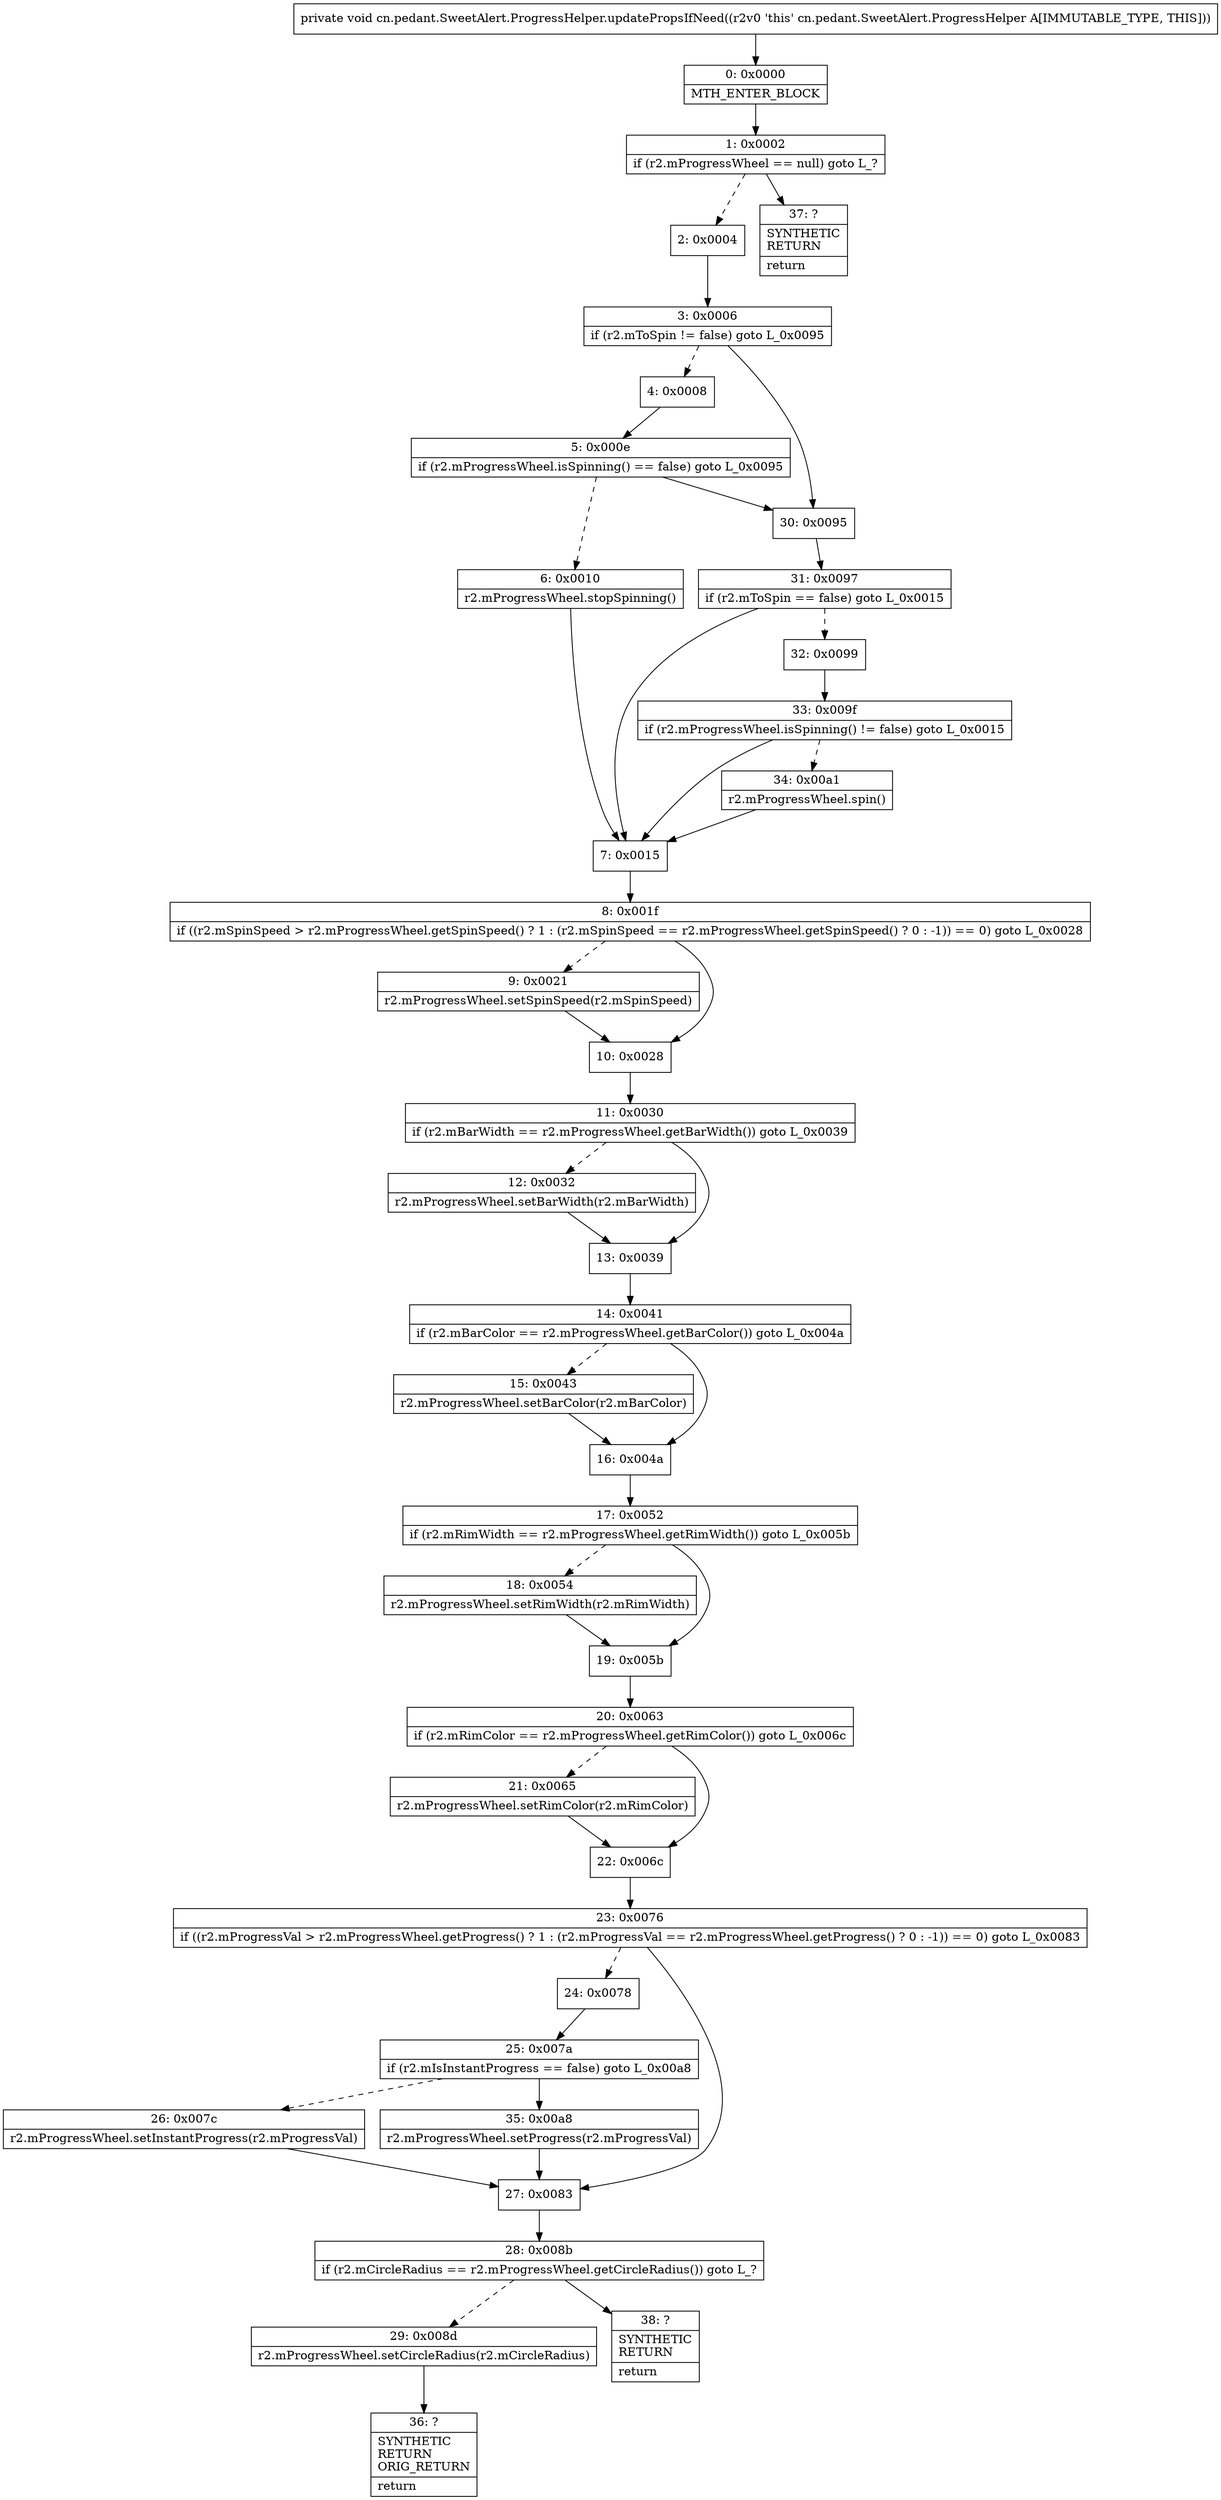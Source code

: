 digraph "CFG forcn.pedant.SweetAlert.ProgressHelper.updatePropsIfNeed()V" {
Node_0 [shape=record,label="{0\:\ 0x0000|MTH_ENTER_BLOCK\l}"];
Node_1 [shape=record,label="{1\:\ 0x0002|if (r2.mProgressWheel == null) goto L_?\l}"];
Node_2 [shape=record,label="{2\:\ 0x0004}"];
Node_3 [shape=record,label="{3\:\ 0x0006|if (r2.mToSpin != false) goto L_0x0095\l}"];
Node_4 [shape=record,label="{4\:\ 0x0008}"];
Node_5 [shape=record,label="{5\:\ 0x000e|if (r2.mProgressWheel.isSpinning() == false) goto L_0x0095\l}"];
Node_6 [shape=record,label="{6\:\ 0x0010|r2.mProgressWheel.stopSpinning()\l}"];
Node_7 [shape=record,label="{7\:\ 0x0015}"];
Node_8 [shape=record,label="{8\:\ 0x001f|if ((r2.mSpinSpeed \> r2.mProgressWheel.getSpinSpeed() ? 1 : (r2.mSpinSpeed == r2.mProgressWheel.getSpinSpeed() ? 0 : \-1)) == 0) goto L_0x0028\l}"];
Node_9 [shape=record,label="{9\:\ 0x0021|r2.mProgressWheel.setSpinSpeed(r2.mSpinSpeed)\l}"];
Node_10 [shape=record,label="{10\:\ 0x0028}"];
Node_11 [shape=record,label="{11\:\ 0x0030|if (r2.mBarWidth == r2.mProgressWheel.getBarWidth()) goto L_0x0039\l}"];
Node_12 [shape=record,label="{12\:\ 0x0032|r2.mProgressWheel.setBarWidth(r2.mBarWidth)\l}"];
Node_13 [shape=record,label="{13\:\ 0x0039}"];
Node_14 [shape=record,label="{14\:\ 0x0041|if (r2.mBarColor == r2.mProgressWheel.getBarColor()) goto L_0x004a\l}"];
Node_15 [shape=record,label="{15\:\ 0x0043|r2.mProgressWheel.setBarColor(r2.mBarColor)\l}"];
Node_16 [shape=record,label="{16\:\ 0x004a}"];
Node_17 [shape=record,label="{17\:\ 0x0052|if (r2.mRimWidth == r2.mProgressWheel.getRimWidth()) goto L_0x005b\l}"];
Node_18 [shape=record,label="{18\:\ 0x0054|r2.mProgressWheel.setRimWidth(r2.mRimWidth)\l}"];
Node_19 [shape=record,label="{19\:\ 0x005b}"];
Node_20 [shape=record,label="{20\:\ 0x0063|if (r2.mRimColor == r2.mProgressWheel.getRimColor()) goto L_0x006c\l}"];
Node_21 [shape=record,label="{21\:\ 0x0065|r2.mProgressWheel.setRimColor(r2.mRimColor)\l}"];
Node_22 [shape=record,label="{22\:\ 0x006c}"];
Node_23 [shape=record,label="{23\:\ 0x0076|if ((r2.mProgressVal \> r2.mProgressWheel.getProgress() ? 1 : (r2.mProgressVal == r2.mProgressWheel.getProgress() ? 0 : \-1)) == 0) goto L_0x0083\l}"];
Node_24 [shape=record,label="{24\:\ 0x0078}"];
Node_25 [shape=record,label="{25\:\ 0x007a|if (r2.mIsInstantProgress == false) goto L_0x00a8\l}"];
Node_26 [shape=record,label="{26\:\ 0x007c|r2.mProgressWheel.setInstantProgress(r2.mProgressVal)\l}"];
Node_27 [shape=record,label="{27\:\ 0x0083}"];
Node_28 [shape=record,label="{28\:\ 0x008b|if (r2.mCircleRadius == r2.mProgressWheel.getCircleRadius()) goto L_?\l}"];
Node_29 [shape=record,label="{29\:\ 0x008d|r2.mProgressWheel.setCircleRadius(r2.mCircleRadius)\l}"];
Node_30 [shape=record,label="{30\:\ 0x0095}"];
Node_31 [shape=record,label="{31\:\ 0x0097|if (r2.mToSpin == false) goto L_0x0015\l}"];
Node_32 [shape=record,label="{32\:\ 0x0099}"];
Node_33 [shape=record,label="{33\:\ 0x009f|if (r2.mProgressWheel.isSpinning() != false) goto L_0x0015\l}"];
Node_34 [shape=record,label="{34\:\ 0x00a1|r2.mProgressWheel.spin()\l}"];
Node_35 [shape=record,label="{35\:\ 0x00a8|r2.mProgressWheel.setProgress(r2.mProgressVal)\l}"];
Node_36 [shape=record,label="{36\:\ ?|SYNTHETIC\lRETURN\lORIG_RETURN\l|return\l}"];
Node_37 [shape=record,label="{37\:\ ?|SYNTHETIC\lRETURN\l|return\l}"];
Node_38 [shape=record,label="{38\:\ ?|SYNTHETIC\lRETURN\l|return\l}"];
MethodNode[shape=record,label="{private void cn.pedant.SweetAlert.ProgressHelper.updatePropsIfNeed((r2v0 'this' cn.pedant.SweetAlert.ProgressHelper A[IMMUTABLE_TYPE, THIS])) }"];
MethodNode -> Node_0;
Node_0 -> Node_1;
Node_1 -> Node_2[style=dashed];
Node_1 -> Node_37;
Node_2 -> Node_3;
Node_3 -> Node_4[style=dashed];
Node_3 -> Node_30;
Node_4 -> Node_5;
Node_5 -> Node_6[style=dashed];
Node_5 -> Node_30;
Node_6 -> Node_7;
Node_7 -> Node_8;
Node_8 -> Node_9[style=dashed];
Node_8 -> Node_10;
Node_9 -> Node_10;
Node_10 -> Node_11;
Node_11 -> Node_12[style=dashed];
Node_11 -> Node_13;
Node_12 -> Node_13;
Node_13 -> Node_14;
Node_14 -> Node_15[style=dashed];
Node_14 -> Node_16;
Node_15 -> Node_16;
Node_16 -> Node_17;
Node_17 -> Node_18[style=dashed];
Node_17 -> Node_19;
Node_18 -> Node_19;
Node_19 -> Node_20;
Node_20 -> Node_21[style=dashed];
Node_20 -> Node_22;
Node_21 -> Node_22;
Node_22 -> Node_23;
Node_23 -> Node_24[style=dashed];
Node_23 -> Node_27;
Node_24 -> Node_25;
Node_25 -> Node_26[style=dashed];
Node_25 -> Node_35;
Node_26 -> Node_27;
Node_27 -> Node_28;
Node_28 -> Node_29[style=dashed];
Node_28 -> Node_38;
Node_29 -> Node_36;
Node_30 -> Node_31;
Node_31 -> Node_7;
Node_31 -> Node_32[style=dashed];
Node_32 -> Node_33;
Node_33 -> Node_7;
Node_33 -> Node_34[style=dashed];
Node_34 -> Node_7;
Node_35 -> Node_27;
}

